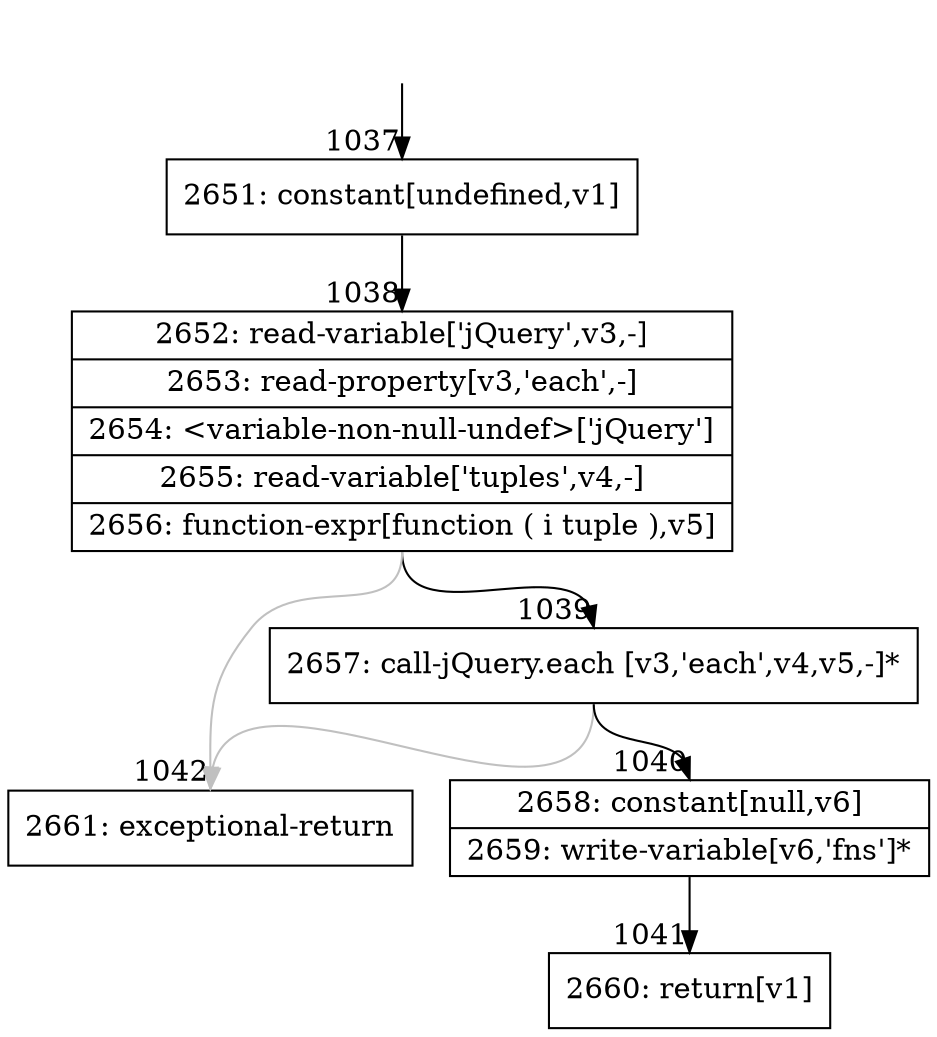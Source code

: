 digraph {
rankdir="TD"
BB_entry79[shape=none,label=""];
BB_entry79 -> BB1037 [tailport=s, headport=n, headlabel="    1037"]
BB1037 [shape=record label="{2651: constant[undefined,v1]}" ] 
BB1037 -> BB1038 [tailport=s, headport=n, headlabel="      1038"]
BB1038 [shape=record label="{2652: read-variable['jQuery',v3,-]|2653: read-property[v3,'each',-]|2654: \<variable-non-null-undef\>['jQuery']|2655: read-variable['tuples',v4,-]|2656: function-expr[function ( i tuple ),v5]}" ] 
BB1038 -> BB1039 [tailport=s, headport=n, headlabel="      1039"]
BB1038 -> BB1042 [tailport=s, headport=n, color=gray, headlabel="      1042"]
BB1039 [shape=record label="{2657: call-jQuery.each [v3,'each',v4,v5,-]*}" ] 
BB1039 -> BB1040 [tailport=s, headport=n, headlabel="      1040"]
BB1039 -> BB1042 [tailport=s, headport=n, color=gray]
BB1040 [shape=record label="{2658: constant[null,v6]|2659: write-variable[v6,'fns']*}" ] 
BB1040 -> BB1041 [tailport=s, headport=n, headlabel="      1041"]
BB1041 [shape=record label="{2660: return[v1]}" ] 
BB1042 [shape=record label="{2661: exceptional-return}" ] 
//#$~ 1203
}
